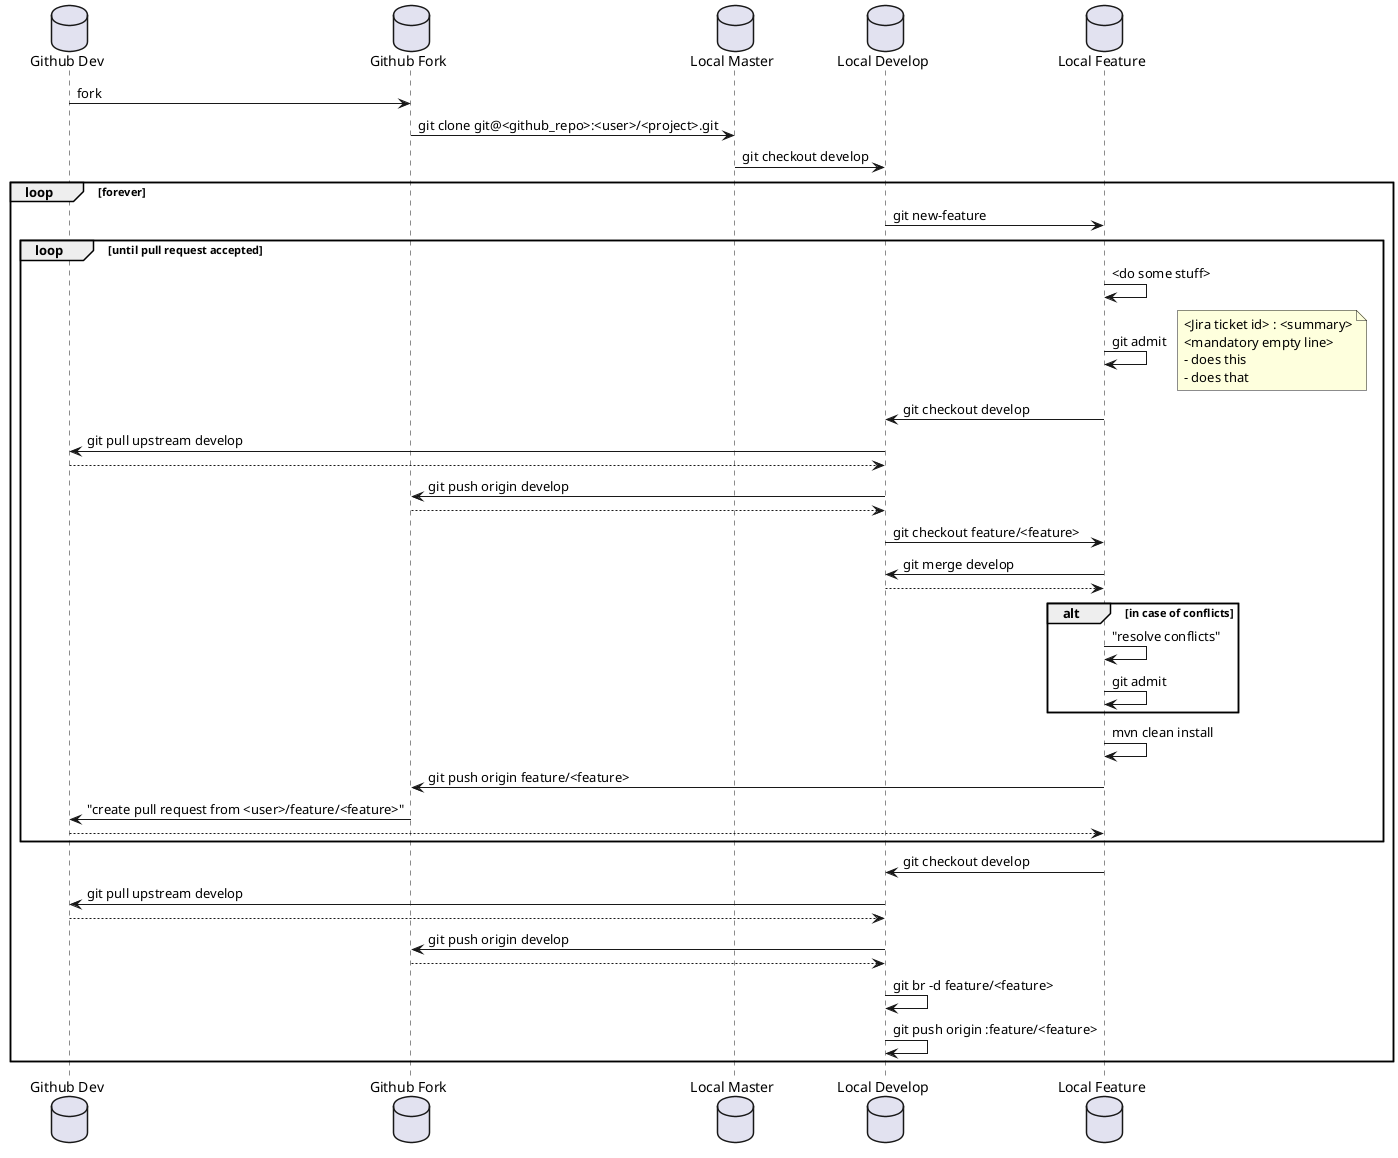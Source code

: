 @startuml

database "Github Dev" as upstream
database "Github Fork" as origin
database "Local Master" as master
database "Local Develop" as develop
database "Local Feature" as feature

upstream -> origin: fork

origin -> master: git clone git@<github_repo>:<user>/<project>.git
master -> develop: git checkout develop

loop forever

    develop -> feature: git new-feature

    loop until pull request accepted
        feature -> feature: <do some stuff>
        feature -> feature: git admit
        note right
            <Jira ticket id> : <summary>
            <mandatory empty line>
            - does this
            - does that
        end note

        feature -> develop: git checkout develop
        develop -> upstream: git pull upstream develop
        develop <-- upstream
        develop -> origin: git push origin develop
        develop <-- origin

        develop -> feature: git checkout feature/<feature>
        feature -> develop: git merge develop
        feature <-- develop

        alt in case of conflicts
            feature -> feature: "resolve conflicts"
            feature -> feature: git admit
        end

        feature -> feature: mvn clean install
        feature -> origin: git push origin feature/<feature>
        origin -> upstream: "create pull request from <user>/feature/<feature>"

        upstream --> feature
    end

    feature -> develop: git checkout develop
    develop -> upstream: git pull upstream develop
    develop <-- upstream
    develop -> origin: git push origin develop
    develop <-- origin
    develop -> develop: git br -d feature/<feature>
    develop -> develop: git push origin :feature/<feature>
end
@enduml

